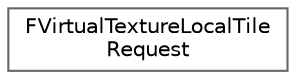 digraph "Graphical Class Hierarchy"
{
 // INTERACTIVE_SVG=YES
 // LATEX_PDF_SIZE
  bgcolor="transparent";
  edge [fontname=Helvetica,fontsize=10,labelfontname=Helvetica,labelfontsize=10];
  node [fontname=Helvetica,fontsize=10,shape=box,height=0.2,width=0.4];
  rankdir="LR";
  Node0 [id="Node000000",label="FVirtualTextureLocalTile\lRequest",height=0.2,width=0.4,color="grey40", fillcolor="white", style="filled",URL="$df/de0/unionFVirtualTextureLocalTileRequest.html",tooltip="Identifies a VT tile request : a VT tile, along with priority information for processing this request..."];
}
